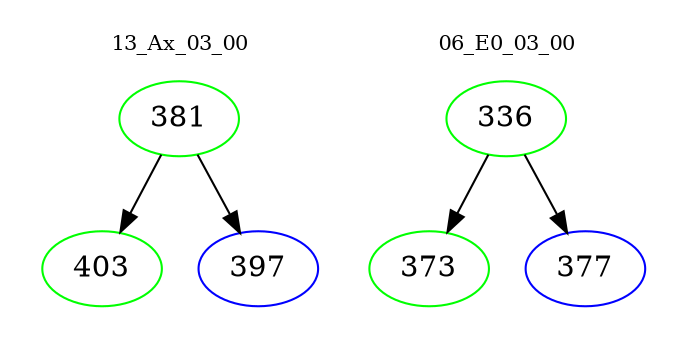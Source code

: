 digraph{
subgraph cluster_0 {
color = white
label = "13_Ax_03_00";
fontsize=10;
T0_381 [label="381", color="green"]
T0_381 -> T0_403 [color="black"]
T0_403 [label="403", color="green"]
T0_381 -> T0_397 [color="black"]
T0_397 [label="397", color="blue"]
}
subgraph cluster_1 {
color = white
label = "06_E0_03_00";
fontsize=10;
T1_336 [label="336", color="green"]
T1_336 -> T1_373 [color="black"]
T1_373 [label="373", color="green"]
T1_336 -> T1_377 [color="black"]
T1_377 [label="377", color="blue"]
}
}
